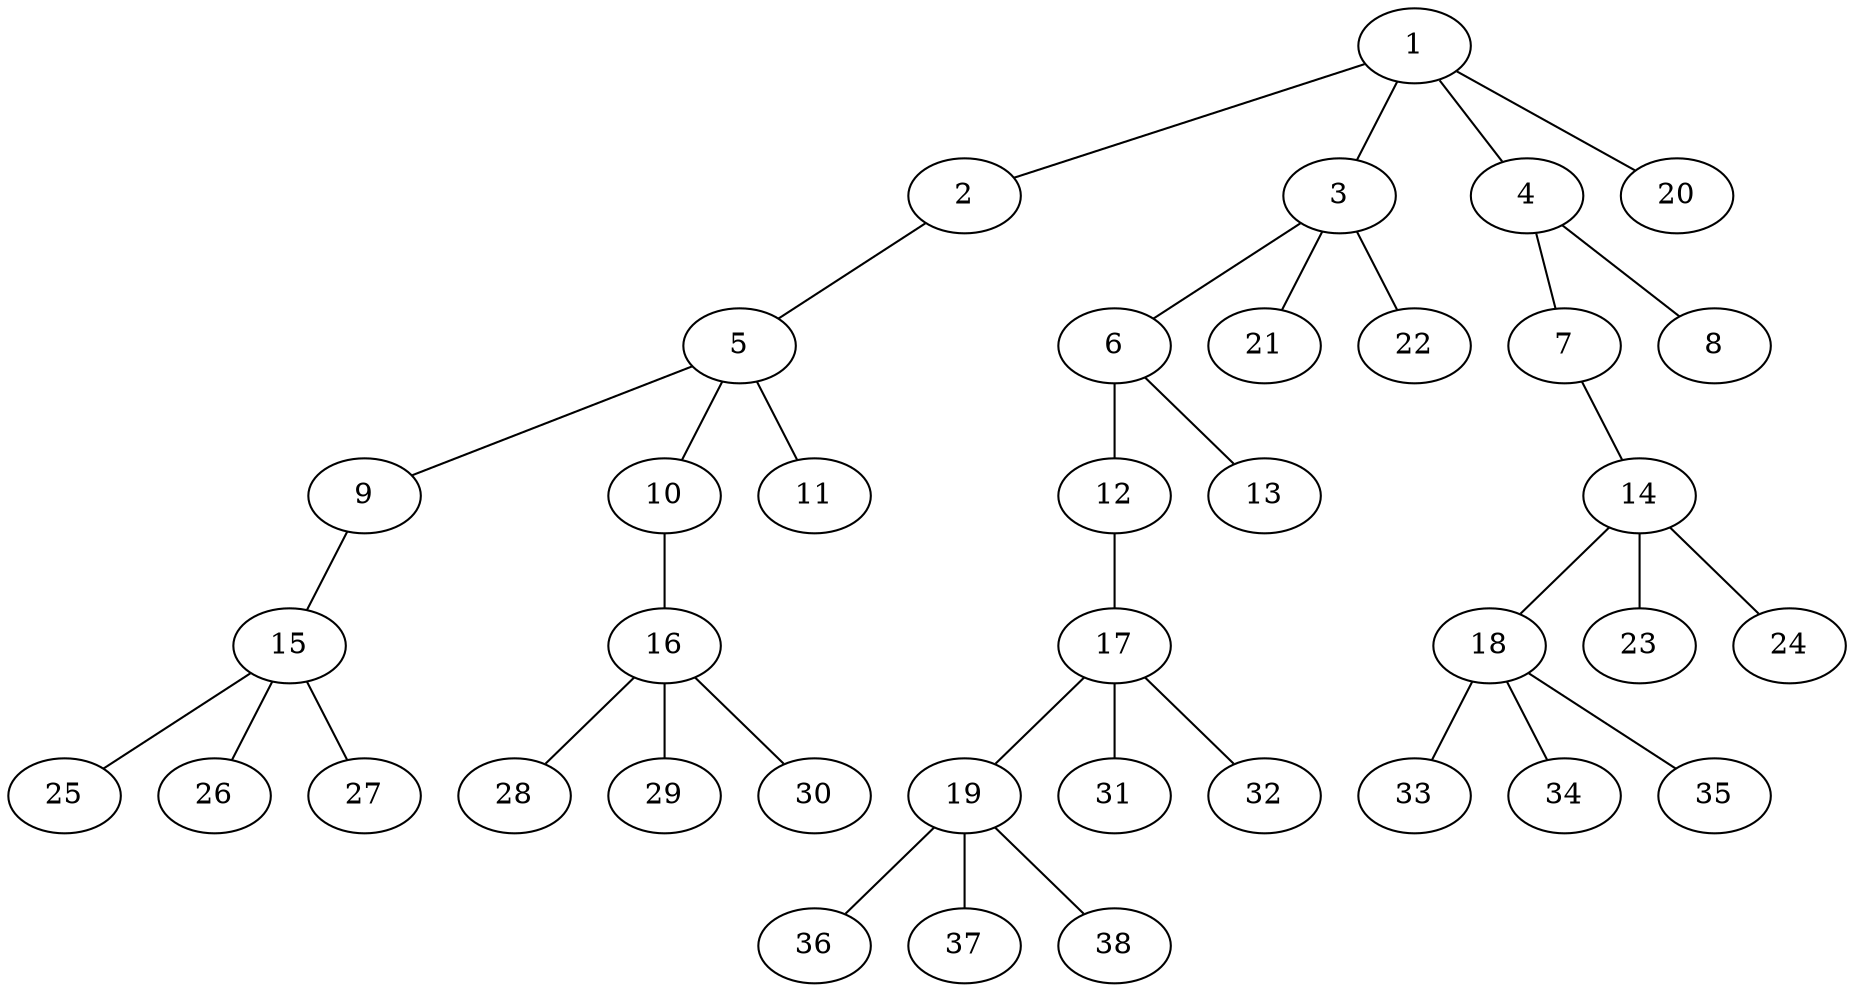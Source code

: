graph molecule_2531 {
	1	 [chem=C];
	2	 [chem=S];
	1 -- 2	 [valence=1];
	3	 [chem=C];
	1 -- 3	 [valence=1];
	4	 [chem=C];
	1 -- 4	 [valence=1];
	20	 [chem=H];
	1 -- 20	 [valence=1];
	5	 [chem=P];
	2 -- 5	 [valence=1];
	6	 [chem=C];
	3 -- 6	 [valence=1];
	21	 [chem=H];
	3 -- 21	 [valence=1];
	22	 [chem=H];
	3 -- 22	 [valence=1];
	7	 [chem=O];
	4 -- 7	 [valence=1];
	8	 [chem=O];
	4 -- 8	 [valence=2];
	9	 [chem=O];
	5 -- 9	 [valence=1];
	10	 [chem=S];
	5 -- 10	 [valence=1];
	11	 [chem=O];
	5 -- 11	 [valence=2];
	12	 [chem=O];
	6 -- 12	 [valence=1];
	13	 [chem=O];
	6 -- 13	 [valence=2];
	14	 [chem=C];
	7 -- 14	 [valence=1];
	15	 [chem=C];
	9 -- 15	 [valence=1];
	16	 [chem=C];
	10 -- 16	 [valence=1];
	17	 [chem=C];
	12 -- 17	 [valence=1];
	18	 [chem=C];
	14 -- 18	 [valence=1];
	23	 [chem=H];
	14 -- 23	 [valence=1];
	24	 [chem=H];
	14 -- 24	 [valence=1];
	25	 [chem=H];
	15 -- 25	 [valence=1];
	26	 [chem=H];
	15 -- 26	 [valence=1];
	27	 [chem=H];
	15 -- 27	 [valence=1];
	28	 [chem=H];
	16 -- 28	 [valence=1];
	29	 [chem=H];
	16 -- 29	 [valence=1];
	30	 [chem=H];
	16 -- 30	 [valence=1];
	19	 [chem=C];
	17 -- 19	 [valence=1];
	31	 [chem=H];
	17 -- 31	 [valence=1];
	32	 [chem=H];
	17 -- 32	 [valence=1];
	33	 [chem=H];
	18 -- 33	 [valence=1];
	34	 [chem=H];
	18 -- 34	 [valence=1];
	35	 [chem=H];
	18 -- 35	 [valence=1];
	36	 [chem=H];
	19 -- 36	 [valence=1];
	37	 [chem=H];
	19 -- 37	 [valence=1];
	38	 [chem=H];
	19 -- 38	 [valence=1];
}
